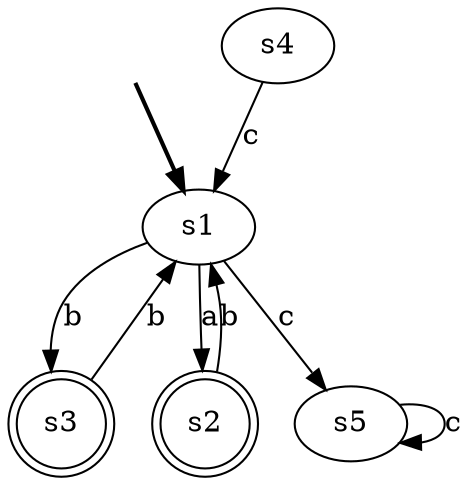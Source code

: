 digraph {
	fake [style=invisible]
	s4
	s1 [root=true]
	s3 [shape=doublecircle]
	s2 [shape=doublecircle]
	s5
	fake -> s1 [style=bold]
	s4 -> s1 [label=c]
	s1 -> s2 [label=a]
	s1 -> s3 [label=b]
	s1 -> s5 [label=c]
	s2 -> s1 [label=b]
	s5 -> s5 [label=c]
	s3 -> s1 [label=b]
}
